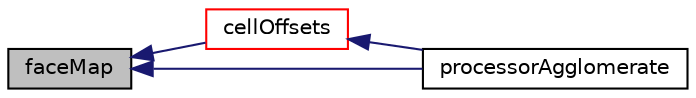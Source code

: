 digraph "faceMap"
{
  bgcolor="transparent";
  edge [fontname="Helvetica",fontsize="10",labelfontname="Helvetica",labelfontsize="10"];
  node [fontname="Helvetica",fontsize="10",shape=record];
  rankdir="LR";
  Node2824 [label="faceMap",height=0.2,width=0.4,color="black", fillcolor="grey75", style="filled", fontcolor="black"];
  Node2824 -> Node2825 [dir="back",color="midnightblue",fontsize="10",style="solid",fontname="Helvetica"];
  Node2825 [label="cellOffsets",height=0.2,width=0.4,color="red",URL="$a28013.html#a8b75b6092d6cfbc6b4fc897e0d7488cd",tooltip="Mapping from processor to procMesh cells. "];
  Node2825 -> Node2827 [dir="back",color="midnightblue",fontsize="10",style="solid",fontname="Helvetica"];
  Node2827 [label="processorAgglomerate",height=0.2,width=0.4,color="black",URL="$a28013.html#a0f449fd7000147afdf5b21346399e5e3",tooltip="Whether to agglomerate across processors. "];
  Node2824 -> Node2827 [dir="back",color="midnightblue",fontsize="10",style="solid",fontname="Helvetica"];
}
